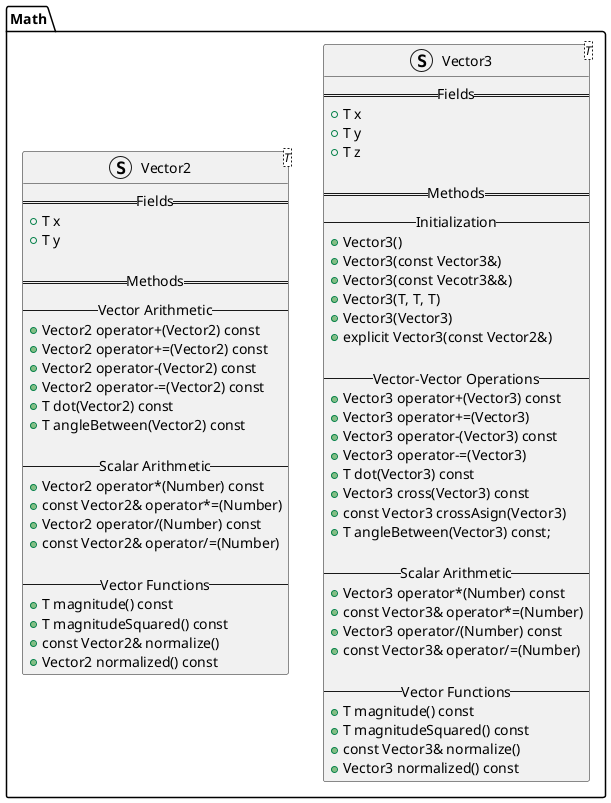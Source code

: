@startuml "math classes"

set namespaceSeparator ::

struct Math::Vector3<T> {
    ==Fields==
    +T x
    +T y
    +T z

    == Methods ==
    --Initialization--
    +Vector3()
    +Vector3(const Vector3&)
    +Vector3(const Vecotr3&&)
    +Vector3(T, T, T)
    +Vector3(Vector3)
    +explicit Vector3(const Vector2&)

    --Vector-Vector Operations--
    +Vector3 operator+(Vector3) const
    +Vector3 operator+=(Vector3)
    +Vector3 operator-(Vector3) const
    +Vector3 operator-=(Vector3)
    +T dot(Vector3) const
    +Vector3 cross(Vector3) const
    +const Vector3 crossAsign(Vector3)
    +T angleBetween(Vector3) const;

    --Scalar Arithmetic--
    +Vector3 operator*(Number) const
    +const Vector3& operator*=(Number)
    +Vector3 operator/(Number) const
    +const Vector3& operator/=(Number)

    --Vector Functions--
    +T magnitude() const
    +T magnitudeSquared() const
    +const Vector3& normalize()
    +Vector3 normalized() const
}

struct Math::Vector2<T> {
    ==Fields==
    +T x
    +T y

    == Methods ==
    --Vector Arithmetic--
    +Vector2 operator+(Vector2) const
    +Vector2 operator+=(Vector2) const
    +Vector2 operator-(Vector2) const
    +Vector2 operator-=(Vector2) const
    +T dot(Vector2) const
    +T angleBetween(Vector2) const

    --Scalar Arithmetic--
    +Vector2 operator*(Number) const
    +const Vector2& operator*=(Number)
    +Vector2 operator/(Number) const
    +const Vector2& operator/=(Number)

    --Vector Functions--
    +T magnitude() const
    +T magnitudeSquared() const
    +const Vector2& normalize()
    +Vector2 normalized() const
}

@enduml